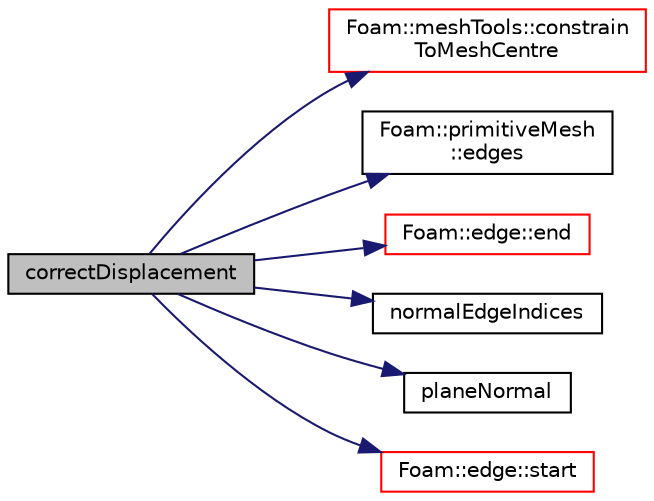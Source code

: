 digraph "correctDisplacement"
{
  bgcolor="transparent";
  edge [fontname="Helvetica",fontsize="10",labelfontname="Helvetica",labelfontsize="10"];
  node [fontname="Helvetica",fontsize="10",shape=record];
  rankdir="LR";
  Node1 [label="correctDisplacement",height=0.2,width=0.4,color="black", fillcolor="grey75", style="filled", fontcolor="black"];
  Node1 -> Node2 [color="midnightblue",fontsize="10",style="solid",fontname="Helvetica"];
  Node2 [label="Foam::meshTools::constrain\lToMeshCentre",height=0.2,width=0.4,color="red",URL="$a11035.html#a26700ec74f3fbbdd3e210599cbaf2073",tooltip="Set the constrained components of position to mesh centre. "];
  Node1 -> Node3 [color="midnightblue",fontsize="10",style="solid",fontname="Helvetica"];
  Node3 [label="Foam::primitiveMesh\l::edges",height=0.2,width=0.4,color="black",URL="$a02007.html#aae82d34fe433288eb6b1f9dea53675c8",tooltip="Return mesh edges. Uses calcEdges. "];
  Node1 -> Node4 [color="midnightblue",fontsize="10",style="solid",fontname="Helvetica"];
  Node4 [label="Foam::edge::end",height=0.2,width=0.4,color="red",URL="$a00621.html#a8ed0e876210c2c116b5694307a830518",tooltip="Return end vertex label. "];
  Node1 -> Node5 [color="midnightblue",fontsize="10",style="solid",fontname="Helvetica"];
  Node5 [label="normalEdgeIndices",height=0.2,width=0.4,color="black",URL="$a02784.html#a13ce6a05b83855f59216ecf1c6b795a7",tooltip="Return indices of normal edges. "];
  Node1 -> Node6 [color="midnightblue",fontsize="10",style="solid",fontname="Helvetica"];
  Node6 [label="planeNormal",height=0.2,width=0.4,color="black",URL="$a02784.html#aa0e3fb8fcbc46d59eea22e1898fc28e0",tooltip="Return plane normal. "];
  Node1 -> Node7 [color="midnightblue",fontsize="10",style="solid",fontname="Helvetica"];
  Node7 [label="Foam::edge::start",height=0.2,width=0.4,color="red",URL="$a00621.html#a96b607a9a9baa575783b4af443ef613f",tooltip="Return start vertex label. "];
}
